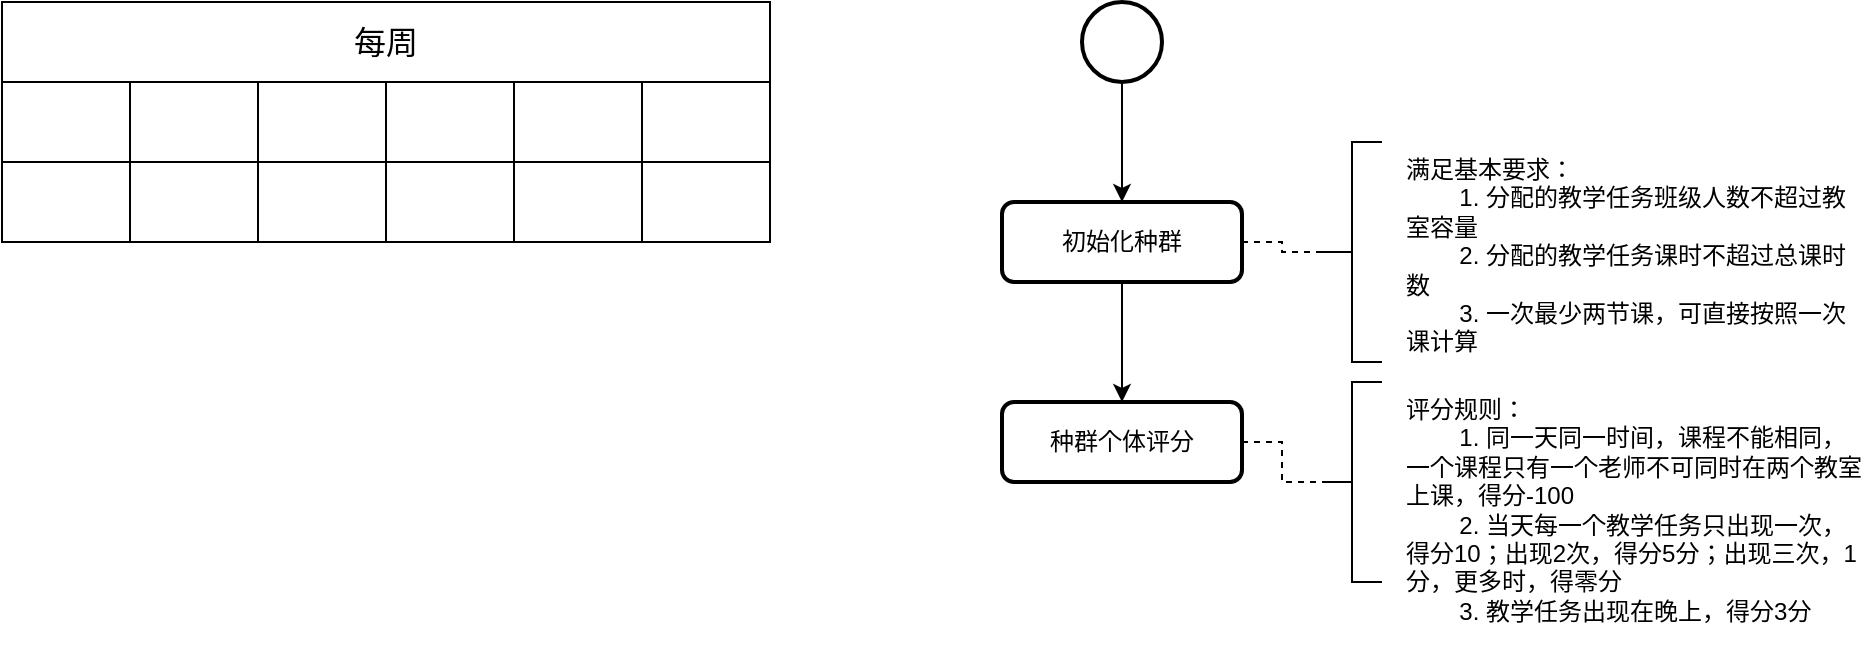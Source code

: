<mxfile version="24.8.4">
  <diagram id="C5RBs43oDa-KdzZeNtuy" name="Page-1">
    <mxGraphModel dx="893" dy="463" grid="1" gridSize="10" guides="1" tooltips="1" connect="1" arrows="1" fold="1" page="1" pageScale="1" pageWidth="827" pageHeight="1169" math="0" shadow="0">
      <root>
        <mxCell id="WIyWlLk6GJQsqaUBKTNV-0" />
        <mxCell id="WIyWlLk6GJQsqaUBKTNV-1" parent="WIyWlLk6GJQsqaUBKTNV-0" />
        <mxCell id="27l4rMOcA5HDoT4Rec7--3" value="" style="edgeStyle=orthogonalEdgeStyle;rounded=0;orthogonalLoop=1;jettySize=auto;html=1;" edge="1" parent="WIyWlLk6GJQsqaUBKTNV-1" source="27l4rMOcA5HDoT4Rec7--1" target="27l4rMOcA5HDoT4Rec7--2">
          <mxGeometry relative="1" as="geometry" />
        </mxCell>
        <mxCell id="27l4rMOcA5HDoT4Rec7--1" value="" style="strokeWidth=2;html=1;shape=mxgraph.flowchart.start_2;whiteSpace=wrap;" vertex="1" parent="WIyWlLk6GJQsqaUBKTNV-1">
          <mxGeometry x="640" y="80" width="40" height="40" as="geometry" />
        </mxCell>
        <mxCell id="27l4rMOcA5HDoT4Rec7--5" value="" style="edgeStyle=orthogonalEdgeStyle;rounded=0;orthogonalLoop=1;jettySize=auto;html=1;" edge="1" parent="WIyWlLk6GJQsqaUBKTNV-1" source="27l4rMOcA5HDoT4Rec7--2" target="27l4rMOcA5HDoT4Rec7--4">
          <mxGeometry relative="1" as="geometry" />
        </mxCell>
        <mxCell id="27l4rMOcA5HDoT4Rec7--2" value="初始化种群" style="rounded=1;whiteSpace=wrap;html=1;strokeWidth=2;" vertex="1" parent="WIyWlLk6GJQsqaUBKTNV-1">
          <mxGeometry x="600" y="180" width="120" height="40" as="geometry" />
        </mxCell>
        <mxCell id="27l4rMOcA5HDoT4Rec7--4" value="种群个体评分" style="rounded=1;whiteSpace=wrap;html=1;strokeWidth=2;" vertex="1" parent="WIyWlLk6GJQsqaUBKTNV-1">
          <mxGeometry x="600" y="280" width="120" height="40" as="geometry" />
        </mxCell>
        <mxCell id="27l4rMOcA5HDoT4Rec7--7" value="&lt;div&gt;满足基本要求：&lt;/div&gt;&lt;div&gt;&lt;span style=&quot;white-space: pre;&quot;&gt;&#x9;&lt;/span&gt;1. 分配的教学任务班级人数不超过教室容量&lt;/div&gt;&lt;div&gt;&lt;span style=&quot;white-space: pre;&quot;&gt;&#x9;&lt;/span&gt;2. 分配的教学任务课时不超过总课时数&lt;br&gt;&lt;/div&gt;&lt;div&gt;&lt;span style=&quot;white-space: pre;&quot;&gt;&#x9;&lt;/span&gt;3. 一次最少两节课，可直接按照一次课计算&lt;br&gt;&lt;/div&gt;" style="text;html=1;align=left;verticalAlign=top;whiteSpace=wrap;rounded=0;" vertex="1" parent="WIyWlLk6GJQsqaUBKTNV-1">
          <mxGeometry x="800" y="150" width="230" height="110" as="geometry" />
        </mxCell>
        <mxCell id="27l4rMOcA5HDoT4Rec7--13" value="" style="strokeWidth=1;html=1;shape=mxgraph.flowchart.annotation_2;align=left;labelPosition=right;pointerEvents=1;" vertex="1" parent="WIyWlLk6GJQsqaUBKTNV-1">
          <mxGeometry x="760" y="150" width="30" height="110" as="geometry" />
        </mxCell>
        <mxCell id="27l4rMOcA5HDoT4Rec7--14" style="edgeStyle=orthogonalEdgeStyle;rounded=0;orthogonalLoop=1;jettySize=auto;html=1;exitX=1;exitY=0.5;exitDx=0;exitDy=0;entryX=0;entryY=0.5;entryDx=0;entryDy=0;entryPerimeter=0;endArrow=none;endFill=0;strokeWidth=1;dashed=1;" edge="1" parent="WIyWlLk6GJQsqaUBKTNV-1" source="27l4rMOcA5HDoT4Rec7--2" target="27l4rMOcA5HDoT4Rec7--13">
          <mxGeometry relative="1" as="geometry" />
        </mxCell>
        <mxCell id="27l4rMOcA5HDoT4Rec7--15" value="" style="strokeWidth=1;html=1;shape=mxgraph.flowchart.annotation_2;align=left;labelPosition=right;pointerEvents=1;" vertex="1" parent="WIyWlLk6GJQsqaUBKTNV-1">
          <mxGeometry x="760" y="270" width="30" height="100" as="geometry" />
        </mxCell>
        <mxCell id="27l4rMOcA5HDoT4Rec7--16" style="edgeStyle=orthogonalEdgeStyle;rounded=0;orthogonalLoop=1;jettySize=auto;html=1;exitX=1;exitY=0.5;exitDx=0;exitDy=0;entryX=0;entryY=0.5;entryDx=0;entryDy=0;entryPerimeter=0;endArrow=none;endFill=0;strokeWidth=1;dashed=1;" edge="1" parent="WIyWlLk6GJQsqaUBKTNV-1" target="27l4rMOcA5HDoT4Rec7--15" source="27l4rMOcA5HDoT4Rec7--4">
          <mxGeometry relative="1" as="geometry">
            <mxPoint x="720" y="300" as="sourcePoint" />
          </mxGeometry>
        </mxCell>
        <mxCell id="27l4rMOcA5HDoT4Rec7--17" value="&lt;div&gt;评分规则：&lt;/div&gt;&lt;div&gt;&lt;span style=&quot;white-space: pre;&quot;&gt;&#x9;&lt;/span&gt;1. 同一天同一时间，课程不能相同，一个课程只有一个老师不可同时在两个教室上课，得分-100&lt;/div&gt;&lt;div&gt;&lt;span style=&quot;white-space: pre;&quot;&gt;&#x9;&lt;/span&gt;2. 当天每一个教学任务只出现一次，得分10；出现2次，得分5分；出现三次，1分，更多时，得零分&lt;br&gt;&lt;/div&gt;&lt;div&gt;&lt;span style=&quot;white-space: pre;&quot;&gt;&#x9;&lt;/span&gt;3. 教学任务出现在晚上，得分3分&lt;br&gt;&lt;/div&gt;" style="text;html=1;align=left;verticalAlign=top;whiteSpace=wrap;rounded=0;" vertex="1" parent="WIyWlLk6GJQsqaUBKTNV-1">
          <mxGeometry x="800" y="270" width="230" height="140" as="geometry" />
        </mxCell>
        <mxCell id="27l4rMOcA5HDoT4Rec7--44" value="" style="shape=table;startSize=0;container=1;collapsible=0;childLayout=tableLayout;fontSize=16;" vertex="1" parent="WIyWlLk6GJQsqaUBKTNV-1">
          <mxGeometry x="100" y="80" width="384" height="120" as="geometry" />
        </mxCell>
        <mxCell id="27l4rMOcA5HDoT4Rec7--45" value="" style="shape=tableRow;horizontal=0;startSize=0;swimlaneHead=0;swimlaneBody=0;strokeColor=inherit;top=0;left=0;bottom=0;right=0;collapsible=0;dropTarget=0;fillColor=none;points=[[0,0.5],[1,0.5]];portConstraint=eastwest;fontSize=16;" vertex="1" parent="27l4rMOcA5HDoT4Rec7--44">
          <mxGeometry width="384" height="40" as="geometry" />
        </mxCell>
        <mxCell id="27l4rMOcA5HDoT4Rec7--46" value="每周" style="shape=partialRectangle;html=1;whiteSpace=wrap;connectable=0;strokeColor=inherit;overflow=hidden;fillColor=none;top=0;left=0;bottom=0;right=0;pointerEvents=1;fontSize=16;rowspan=1;colspan=6;" vertex="1" parent="27l4rMOcA5HDoT4Rec7--45">
          <mxGeometry width="384" height="40" as="geometry">
            <mxRectangle width="64" height="40" as="alternateBounds" />
          </mxGeometry>
        </mxCell>
        <mxCell id="27l4rMOcA5HDoT4Rec7--47" value="" style="shape=partialRectangle;html=1;whiteSpace=wrap;connectable=0;strokeColor=inherit;overflow=hidden;fillColor=none;top=0;left=0;bottom=0;right=0;pointerEvents=1;fontSize=16;" vertex="1" visible="0" parent="27l4rMOcA5HDoT4Rec7--45">
          <mxGeometry x="64" width="64" height="40" as="geometry">
            <mxRectangle width="64" height="40" as="alternateBounds" />
          </mxGeometry>
        </mxCell>
        <mxCell id="27l4rMOcA5HDoT4Rec7--48" value="" style="shape=partialRectangle;html=1;whiteSpace=wrap;connectable=0;strokeColor=inherit;overflow=hidden;fillColor=none;top=0;left=0;bottom=0;right=0;pointerEvents=1;fontSize=16;" vertex="1" visible="0" parent="27l4rMOcA5HDoT4Rec7--45">
          <mxGeometry x="128" width="64" height="40" as="geometry">
            <mxRectangle width="64" height="40" as="alternateBounds" />
          </mxGeometry>
        </mxCell>
        <mxCell id="27l4rMOcA5HDoT4Rec7--57" style="shape=partialRectangle;html=1;whiteSpace=wrap;connectable=0;strokeColor=inherit;overflow=hidden;fillColor=none;top=0;left=0;bottom=0;right=0;pointerEvents=1;fontSize=16;" vertex="1" visible="0" parent="27l4rMOcA5HDoT4Rec7--45">
          <mxGeometry x="192" width="64" height="40" as="geometry">
            <mxRectangle width="64" height="40" as="alternateBounds" />
          </mxGeometry>
        </mxCell>
        <mxCell id="27l4rMOcA5HDoT4Rec7--60" style="shape=partialRectangle;html=1;whiteSpace=wrap;connectable=0;strokeColor=inherit;overflow=hidden;fillColor=none;top=0;left=0;bottom=0;right=0;pointerEvents=1;fontSize=16;" vertex="1" visible="0" parent="27l4rMOcA5HDoT4Rec7--45">
          <mxGeometry x="256" width="64" height="40" as="geometry">
            <mxRectangle width="64" height="40" as="alternateBounds" />
          </mxGeometry>
        </mxCell>
        <mxCell id="27l4rMOcA5HDoT4Rec7--63" style="shape=partialRectangle;html=1;whiteSpace=wrap;connectable=0;strokeColor=inherit;overflow=hidden;fillColor=none;top=0;left=0;bottom=0;right=0;pointerEvents=1;fontSize=16;" vertex="1" visible="0" parent="27l4rMOcA5HDoT4Rec7--45">
          <mxGeometry x="320" width="64" height="40" as="geometry">
            <mxRectangle width="64" height="40" as="alternateBounds" />
          </mxGeometry>
        </mxCell>
        <mxCell id="27l4rMOcA5HDoT4Rec7--49" value="" style="shape=tableRow;horizontal=0;startSize=0;swimlaneHead=0;swimlaneBody=0;strokeColor=inherit;top=0;left=0;bottom=0;right=0;collapsible=0;dropTarget=0;fillColor=none;points=[[0,0.5],[1,0.5]];portConstraint=eastwest;fontSize=16;" vertex="1" parent="27l4rMOcA5HDoT4Rec7--44">
          <mxGeometry y="40" width="384" height="40" as="geometry" />
        </mxCell>
        <mxCell id="27l4rMOcA5HDoT4Rec7--50" value="" style="shape=partialRectangle;html=1;whiteSpace=wrap;connectable=0;strokeColor=inherit;overflow=hidden;fillColor=none;top=0;left=0;bottom=0;right=0;pointerEvents=1;fontSize=16;" vertex="1" parent="27l4rMOcA5HDoT4Rec7--49">
          <mxGeometry width="64" height="40" as="geometry">
            <mxRectangle width="64" height="40" as="alternateBounds" />
          </mxGeometry>
        </mxCell>
        <mxCell id="27l4rMOcA5HDoT4Rec7--51" value="" style="shape=partialRectangle;html=1;whiteSpace=wrap;connectable=0;strokeColor=inherit;overflow=hidden;fillColor=none;top=0;left=0;bottom=0;right=0;pointerEvents=1;fontSize=16;" vertex="1" parent="27l4rMOcA5HDoT4Rec7--49">
          <mxGeometry x="64" width="64" height="40" as="geometry">
            <mxRectangle width="64" height="40" as="alternateBounds" />
          </mxGeometry>
        </mxCell>
        <mxCell id="27l4rMOcA5HDoT4Rec7--52" value="" style="shape=partialRectangle;html=1;whiteSpace=wrap;connectable=0;strokeColor=inherit;overflow=hidden;fillColor=none;top=0;left=0;bottom=0;right=0;pointerEvents=1;fontSize=16;" vertex="1" parent="27l4rMOcA5HDoT4Rec7--49">
          <mxGeometry x="128" width="64" height="40" as="geometry">
            <mxRectangle width="64" height="40" as="alternateBounds" />
          </mxGeometry>
        </mxCell>
        <mxCell id="27l4rMOcA5HDoT4Rec7--58" style="shape=partialRectangle;html=1;whiteSpace=wrap;connectable=0;strokeColor=inherit;overflow=hidden;fillColor=none;top=0;left=0;bottom=0;right=0;pointerEvents=1;fontSize=16;" vertex="1" parent="27l4rMOcA5HDoT4Rec7--49">
          <mxGeometry x="192" width="64" height="40" as="geometry">
            <mxRectangle width="64" height="40" as="alternateBounds" />
          </mxGeometry>
        </mxCell>
        <mxCell id="27l4rMOcA5HDoT4Rec7--61" style="shape=partialRectangle;html=1;whiteSpace=wrap;connectable=0;strokeColor=inherit;overflow=hidden;fillColor=none;top=0;left=0;bottom=0;right=0;pointerEvents=1;fontSize=16;" vertex="1" parent="27l4rMOcA5HDoT4Rec7--49">
          <mxGeometry x="256" width="64" height="40" as="geometry">
            <mxRectangle width="64" height="40" as="alternateBounds" />
          </mxGeometry>
        </mxCell>
        <mxCell id="27l4rMOcA5HDoT4Rec7--64" style="shape=partialRectangle;html=1;whiteSpace=wrap;connectable=0;strokeColor=inherit;overflow=hidden;fillColor=none;top=0;left=0;bottom=0;right=0;pointerEvents=1;fontSize=16;" vertex="1" parent="27l4rMOcA5HDoT4Rec7--49">
          <mxGeometry x="320" width="64" height="40" as="geometry">
            <mxRectangle width="64" height="40" as="alternateBounds" />
          </mxGeometry>
        </mxCell>
        <mxCell id="27l4rMOcA5HDoT4Rec7--53" value="" style="shape=tableRow;horizontal=0;startSize=0;swimlaneHead=0;swimlaneBody=0;strokeColor=inherit;top=0;left=0;bottom=0;right=0;collapsible=0;dropTarget=0;fillColor=none;points=[[0,0.5],[1,0.5]];portConstraint=eastwest;fontSize=16;" vertex="1" parent="27l4rMOcA5HDoT4Rec7--44">
          <mxGeometry y="80" width="384" height="40" as="geometry" />
        </mxCell>
        <mxCell id="27l4rMOcA5HDoT4Rec7--54" value="" style="shape=partialRectangle;html=1;whiteSpace=wrap;connectable=0;strokeColor=inherit;overflow=hidden;fillColor=none;top=0;left=0;bottom=0;right=0;pointerEvents=1;fontSize=16;" vertex="1" parent="27l4rMOcA5HDoT4Rec7--53">
          <mxGeometry width="64" height="40" as="geometry">
            <mxRectangle width="64" height="40" as="alternateBounds" />
          </mxGeometry>
        </mxCell>
        <mxCell id="27l4rMOcA5HDoT4Rec7--55" value="" style="shape=partialRectangle;html=1;whiteSpace=wrap;connectable=0;strokeColor=inherit;overflow=hidden;fillColor=none;top=0;left=0;bottom=0;right=0;pointerEvents=1;fontSize=16;" vertex="1" parent="27l4rMOcA5HDoT4Rec7--53">
          <mxGeometry x="64" width="64" height="40" as="geometry">
            <mxRectangle width="64" height="40" as="alternateBounds" />
          </mxGeometry>
        </mxCell>
        <mxCell id="27l4rMOcA5HDoT4Rec7--56" value="" style="shape=partialRectangle;html=1;whiteSpace=wrap;connectable=0;strokeColor=inherit;overflow=hidden;fillColor=none;top=0;left=0;bottom=0;right=0;pointerEvents=1;fontSize=16;" vertex="1" parent="27l4rMOcA5HDoT4Rec7--53">
          <mxGeometry x="128" width="64" height="40" as="geometry">
            <mxRectangle width="64" height="40" as="alternateBounds" />
          </mxGeometry>
        </mxCell>
        <mxCell id="27l4rMOcA5HDoT4Rec7--59" style="shape=partialRectangle;html=1;whiteSpace=wrap;connectable=0;strokeColor=inherit;overflow=hidden;fillColor=none;top=0;left=0;bottom=0;right=0;pointerEvents=1;fontSize=16;" vertex="1" parent="27l4rMOcA5HDoT4Rec7--53">
          <mxGeometry x="192" width="64" height="40" as="geometry">
            <mxRectangle width="64" height="40" as="alternateBounds" />
          </mxGeometry>
        </mxCell>
        <mxCell id="27l4rMOcA5HDoT4Rec7--62" style="shape=partialRectangle;html=1;whiteSpace=wrap;connectable=0;strokeColor=inherit;overflow=hidden;fillColor=none;top=0;left=0;bottom=0;right=0;pointerEvents=1;fontSize=16;" vertex="1" parent="27l4rMOcA5HDoT4Rec7--53">
          <mxGeometry x="256" width="64" height="40" as="geometry">
            <mxRectangle width="64" height="40" as="alternateBounds" />
          </mxGeometry>
        </mxCell>
        <mxCell id="27l4rMOcA5HDoT4Rec7--65" style="shape=partialRectangle;html=1;whiteSpace=wrap;connectable=0;strokeColor=inherit;overflow=hidden;fillColor=none;top=0;left=0;bottom=0;right=0;pointerEvents=1;fontSize=16;" vertex="1" parent="27l4rMOcA5HDoT4Rec7--53">
          <mxGeometry x="320" width="64" height="40" as="geometry">
            <mxRectangle width="64" height="40" as="alternateBounds" />
          </mxGeometry>
        </mxCell>
      </root>
    </mxGraphModel>
  </diagram>
</mxfile>

